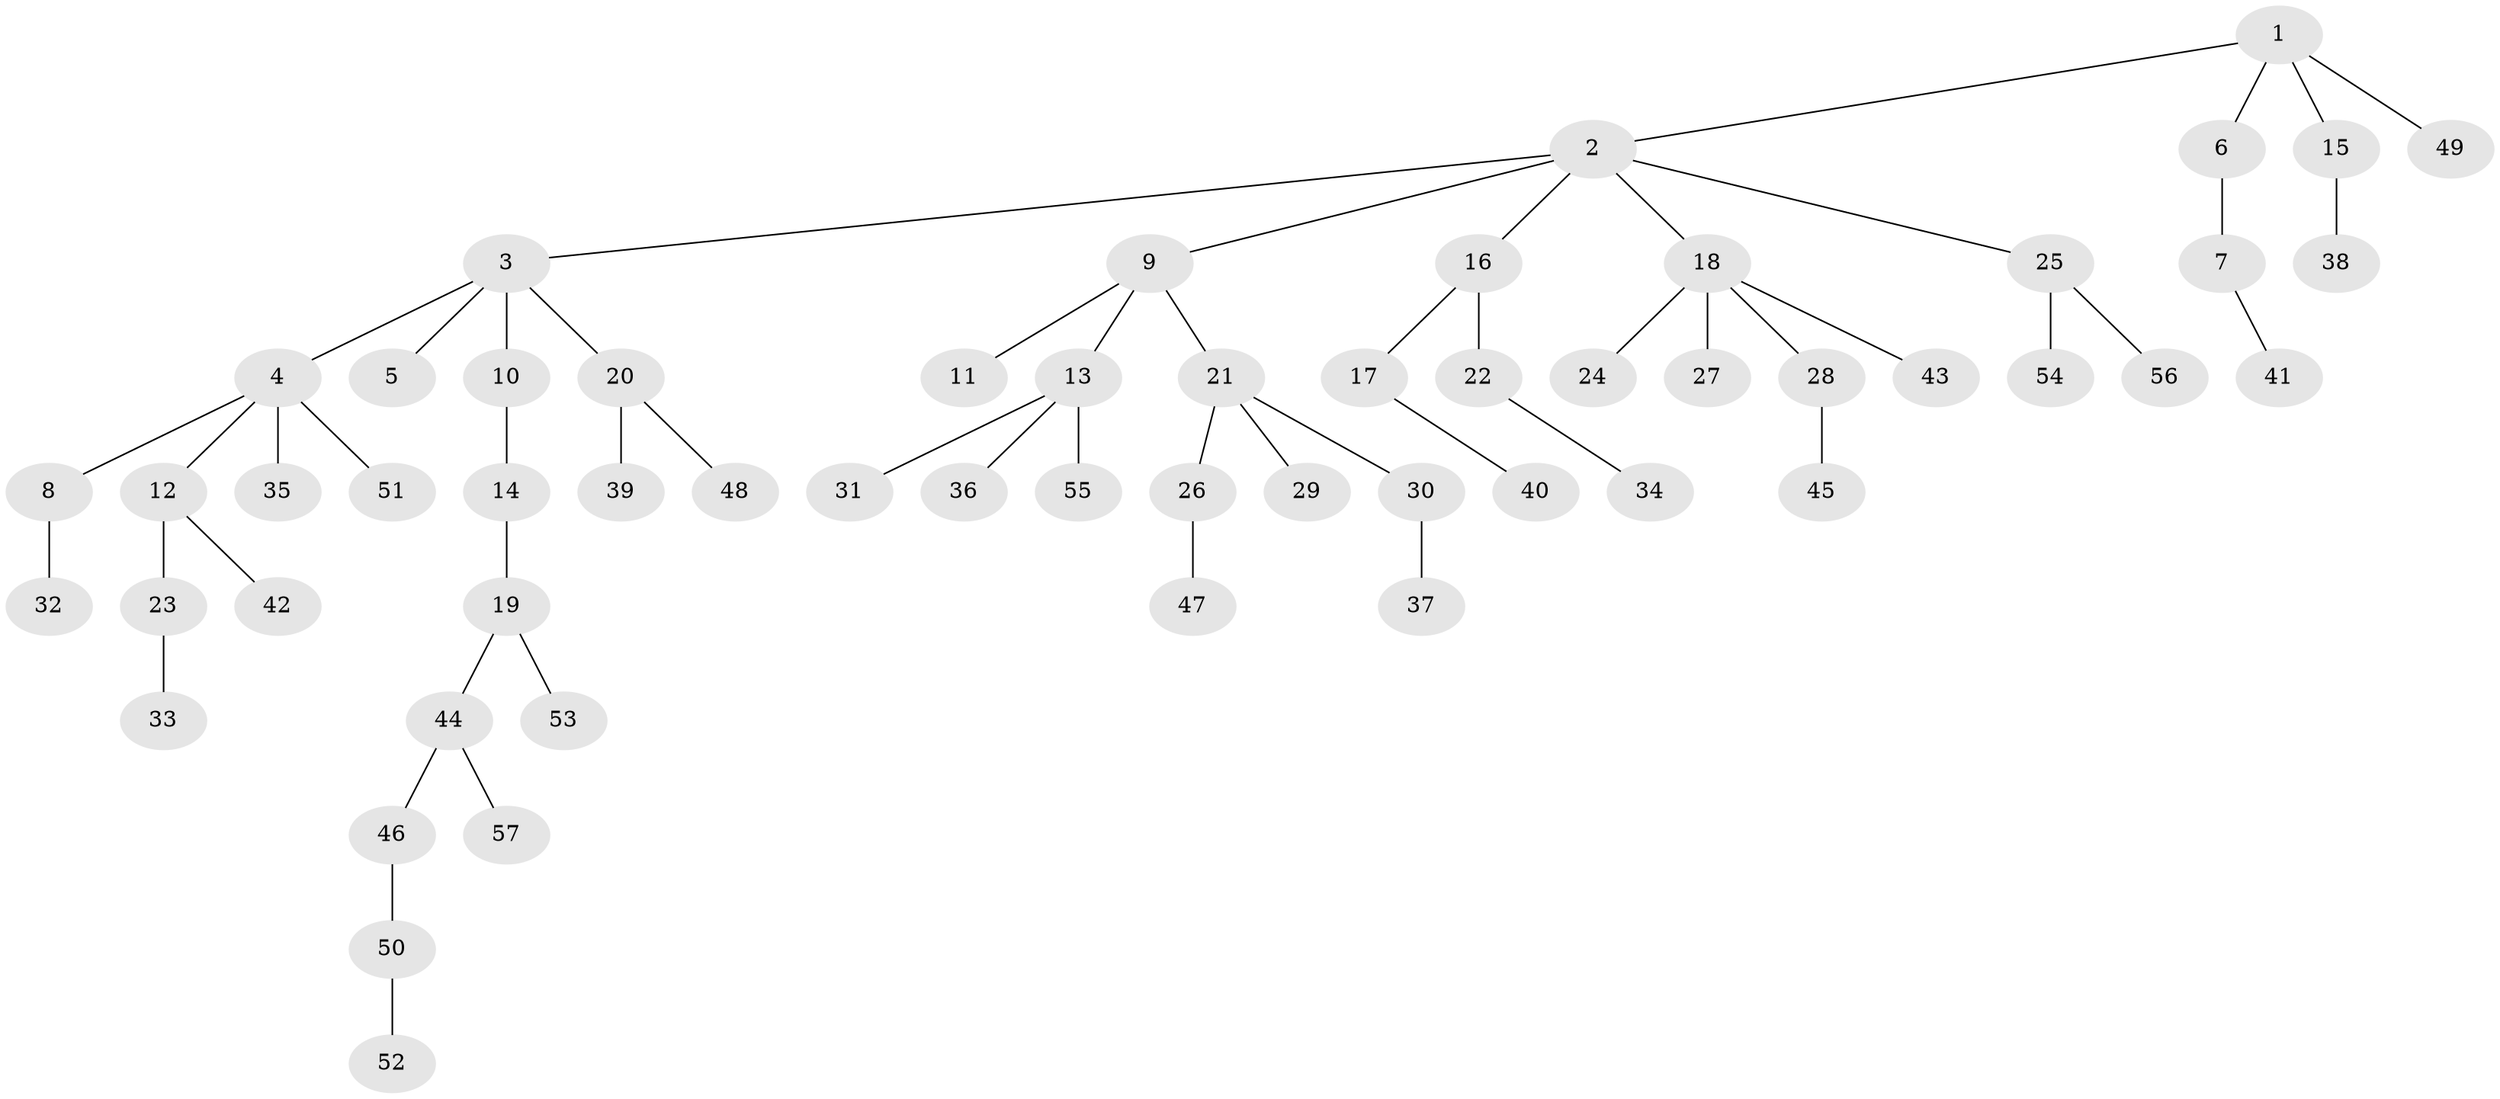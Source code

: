 // Generated by graph-tools (version 1.1) at 2025/15/03/09/25 04:15:27]
// undirected, 57 vertices, 56 edges
graph export_dot {
graph [start="1"]
  node [color=gray90,style=filled];
  1;
  2;
  3;
  4;
  5;
  6;
  7;
  8;
  9;
  10;
  11;
  12;
  13;
  14;
  15;
  16;
  17;
  18;
  19;
  20;
  21;
  22;
  23;
  24;
  25;
  26;
  27;
  28;
  29;
  30;
  31;
  32;
  33;
  34;
  35;
  36;
  37;
  38;
  39;
  40;
  41;
  42;
  43;
  44;
  45;
  46;
  47;
  48;
  49;
  50;
  51;
  52;
  53;
  54;
  55;
  56;
  57;
  1 -- 2;
  1 -- 6;
  1 -- 15;
  1 -- 49;
  2 -- 3;
  2 -- 9;
  2 -- 16;
  2 -- 18;
  2 -- 25;
  3 -- 4;
  3 -- 5;
  3 -- 10;
  3 -- 20;
  4 -- 8;
  4 -- 12;
  4 -- 35;
  4 -- 51;
  6 -- 7;
  7 -- 41;
  8 -- 32;
  9 -- 11;
  9 -- 13;
  9 -- 21;
  10 -- 14;
  12 -- 23;
  12 -- 42;
  13 -- 31;
  13 -- 36;
  13 -- 55;
  14 -- 19;
  15 -- 38;
  16 -- 17;
  16 -- 22;
  17 -- 40;
  18 -- 24;
  18 -- 27;
  18 -- 28;
  18 -- 43;
  19 -- 44;
  19 -- 53;
  20 -- 39;
  20 -- 48;
  21 -- 26;
  21 -- 29;
  21 -- 30;
  22 -- 34;
  23 -- 33;
  25 -- 54;
  25 -- 56;
  26 -- 47;
  28 -- 45;
  30 -- 37;
  44 -- 46;
  44 -- 57;
  46 -- 50;
  50 -- 52;
}
